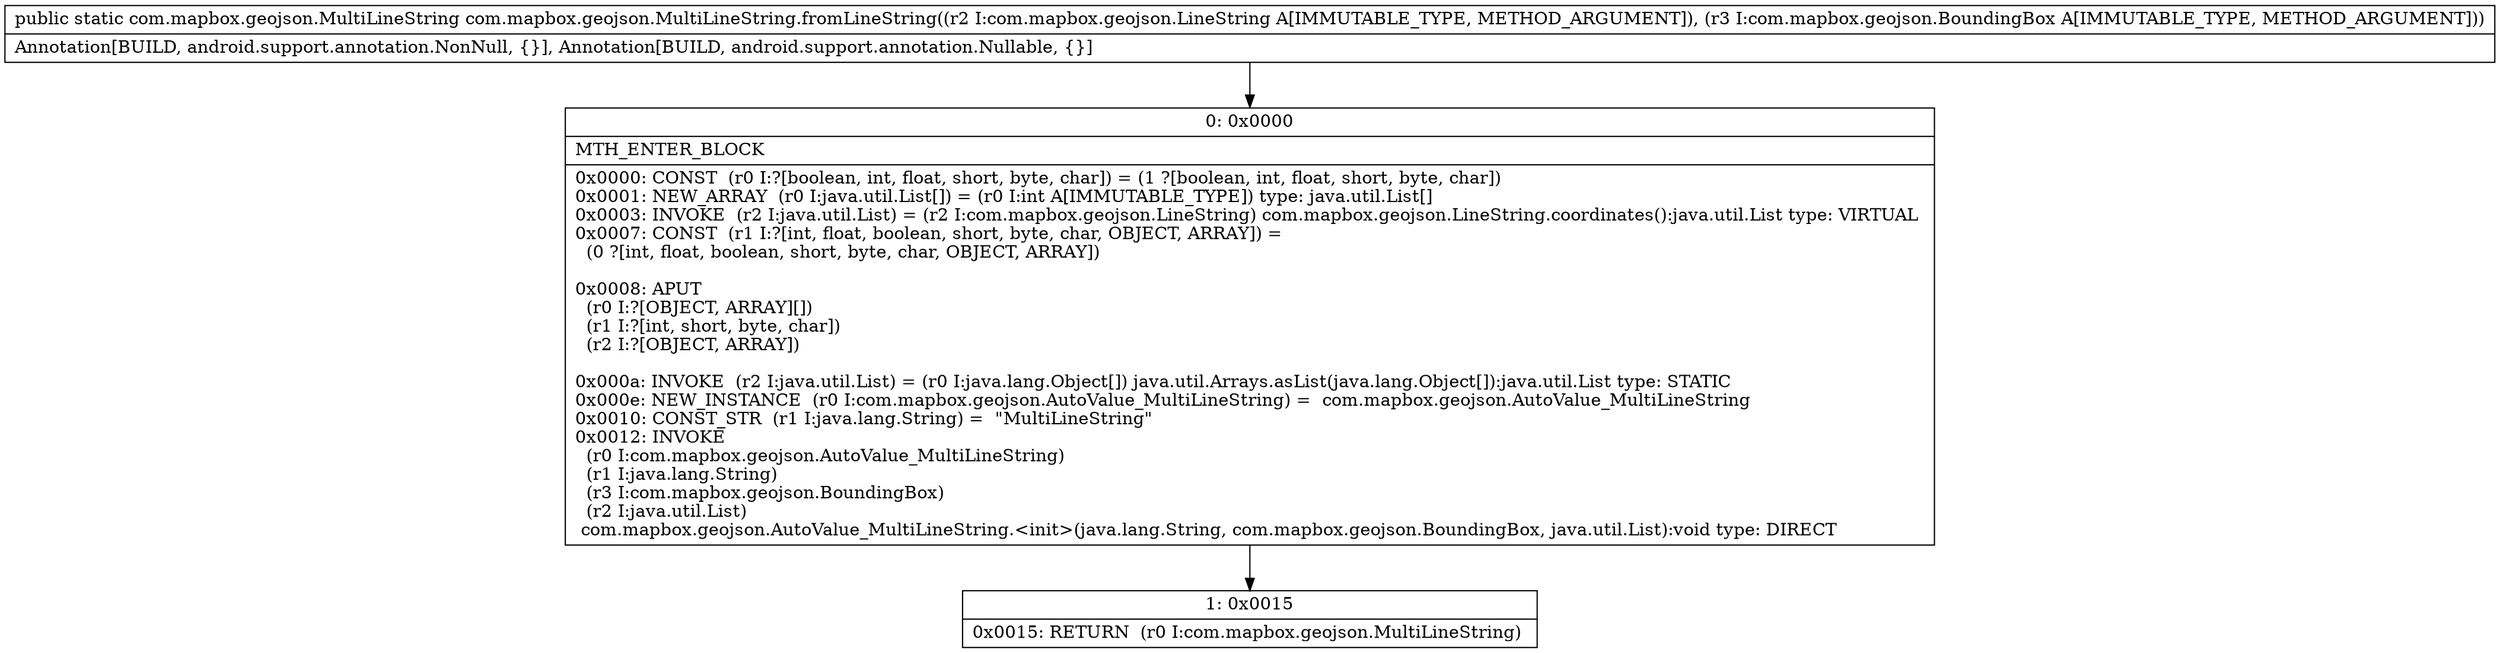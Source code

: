 digraph "CFG forcom.mapbox.geojson.MultiLineString.fromLineString(Lcom\/mapbox\/geojson\/LineString;Lcom\/mapbox\/geojson\/BoundingBox;)Lcom\/mapbox\/geojson\/MultiLineString;" {
Node_0 [shape=record,label="{0\:\ 0x0000|MTH_ENTER_BLOCK\l|0x0000: CONST  (r0 I:?[boolean, int, float, short, byte, char]) = (1 ?[boolean, int, float, short, byte, char]) \l0x0001: NEW_ARRAY  (r0 I:java.util.List[]) = (r0 I:int A[IMMUTABLE_TYPE]) type: java.util.List[] \l0x0003: INVOKE  (r2 I:java.util.List) = (r2 I:com.mapbox.geojson.LineString) com.mapbox.geojson.LineString.coordinates():java.util.List type: VIRTUAL \l0x0007: CONST  (r1 I:?[int, float, boolean, short, byte, char, OBJECT, ARRAY]) = \l  (0 ?[int, float, boolean, short, byte, char, OBJECT, ARRAY])\l \l0x0008: APUT  \l  (r0 I:?[OBJECT, ARRAY][])\l  (r1 I:?[int, short, byte, char])\l  (r2 I:?[OBJECT, ARRAY])\l \l0x000a: INVOKE  (r2 I:java.util.List) = (r0 I:java.lang.Object[]) java.util.Arrays.asList(java.lang.Object[]):java.util.List type: STATIC \l0x000e: NEW_INSTANCE  (r0 I:com.mapbox.geojson.AutoValue_MultiLineString) =  com.mapbox.geojson.AutoValue_MultiLineString \l0x0010: CONST_STR  (r1 I:java.lang.String) =  \"MultiLineString\" \l0x0012: INVOKE  \l  (r0 I:com.mapbox.geojson.AutoValue_MultiLineString)\l  (r1 I:java.lang.String)\l  (r3 I:com.mapbox.geojson.BoundingBox)\l  (r2 I:java.util.List)\l com.mapbox.geojson.AutoValue_MultiLineString.\<init\>(java.lang.String, com.mapbox.geojson.BoundingBox, java.util.List):void type: DIRECT \l}"];
Node_1 [shape=record,label="{1\:\ 0x0015|0x0015: RETURN  (r0 I:com.mapbox.geojson.MultiLineString) \l}"];
MethodNode[shape=record,label="{public static com.mapbox.geojson.MultiLineString com.mapbox.geojson.MultiLineString.fromLineString((r2 I:com.mapbox.geojson.LineString A[IMMUTABLE_TYPE, METHOD_ARGUMENT]), (r3 I:com.mapbox.geojson.BoundingBox A[IMMUTABLE_TYPE, METHOD_ARGUMENT]))  | Annotation[BUILD, android.support.annotation.NonNull, \{\}], Annotation[BUILD, android.support.annotation.Nullable, \{\}]\l}"];
MethodNode -> Node_0;
Node_0 -> Node_1;
}

